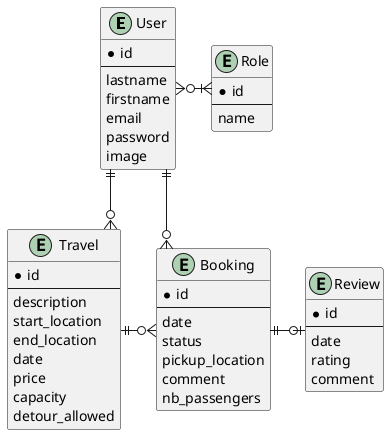 @startuml erd
skinparam linetype ortho

entity "User" {
  *id
  --
  lastname
  firstname
  email
  password
  image
}

entity "Role" {
  *id
  --
  name
}

entity "Travel" {
  *id
  --
  description
  start_location
  end_location
  date
  price
  capacity
  detour_allowed
}

entity "Booking" {
  *id
  --
  date
  status
  pickup_location
  comment
  nb_passengers
}

entity "Review" {
  *id
  --
  date
  rating
  comment
}

User }o-|{ Role
User ||--o{ Travel
Travel ||-o{ Booking
Booking }o--|| User
Booking ||-o| Review

@enduml
